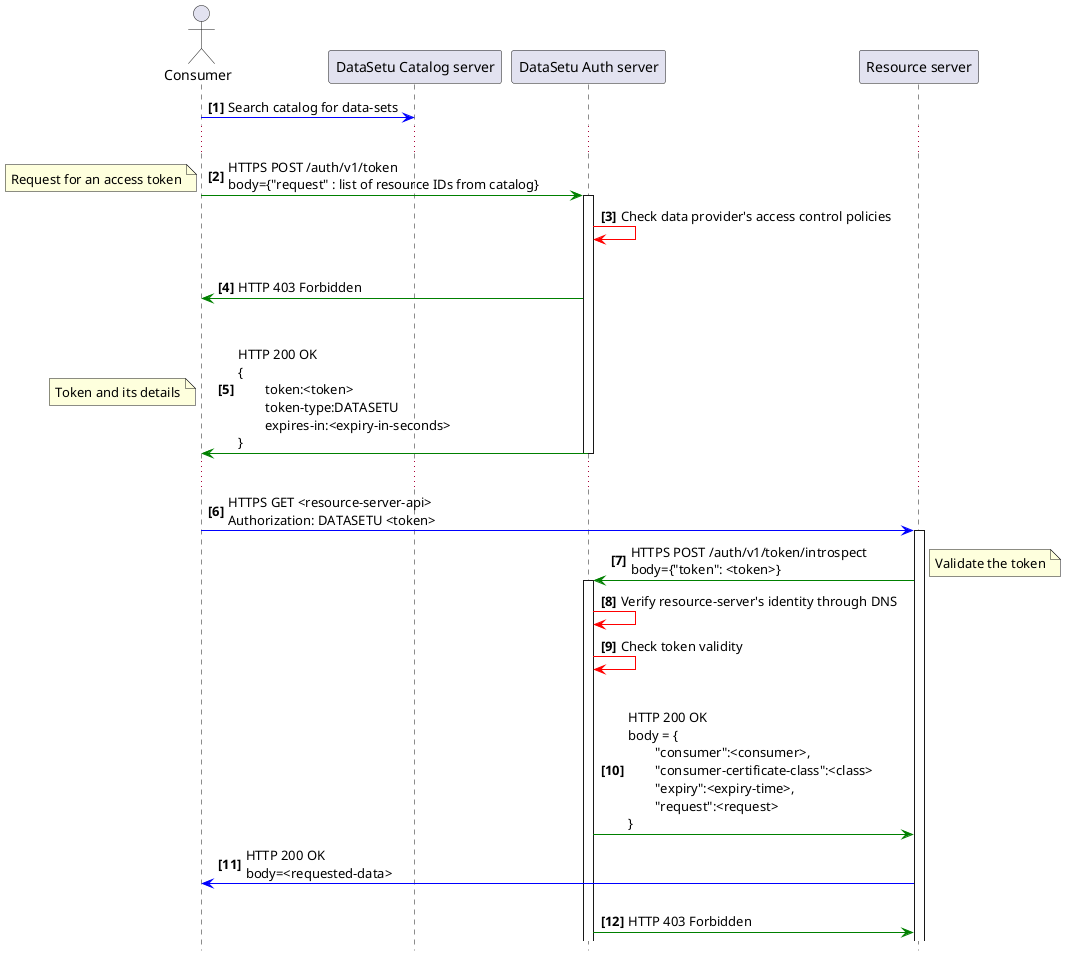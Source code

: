 @startuml
hide footbox

autonumber "<b>[0]"

actor "Consumer" as c


participant "DataSetu Catalog server" as catalog

participant "DataSetu Auth server" as auth
participant "Resource server" as rs

c -[#blue]> catalog : Search catalog for data-sets
...

c -[#green]> auth : HTTPS POST /auth/v1/token\nbody={"request" : list of resource IDs from catalog}
note left: Request for an access token

activate auth
auth -[#red]> auth : Check data provider's access control policies

alt Consumer is NOT authorized
    auth -[#green]> c : HTTP 403 Forbidden
    
else Consumer is authorized 

    auth -[#green]> c : \nHTTP 200 OK\n{\n\ttoken:<token>\n\ttoken-type:DATASETU\n\texpires-in:<expiry-in-seconds>\n}
    note left: Token and its details
    deactivate auth

    ...
    
    c -[#blue]> rs : HTTPS GET <resource-server-api>\nAuthorization: DATASETU <token>
    activate rs
    rs -[#green]> auth : HTTPS POST /auth/v1/token/introspect\nbody={"token": <token>}
    note right: Validate the token
    activate auth
    
    auth -[#red]> auth: Verify resource-server's identity through DNS

    auth -[#red]> auth: Check token validity

    alt <access-token> is valid
        auth -[#green]> rs : HTTP 200 OK\nbody = {\n\t"consumer":<consumer>,\n\t"consumer-certificate-class":<class>\n\t"expiry":<expiry-time>,\n\t"request":<request>\n}

        rs -[#blue]> c : HTTP 200 OK\nbody=<requested-data>
        
    else Invalid <access-token>
        auth -[#green]> rs: HTTP 403 Forbidden
